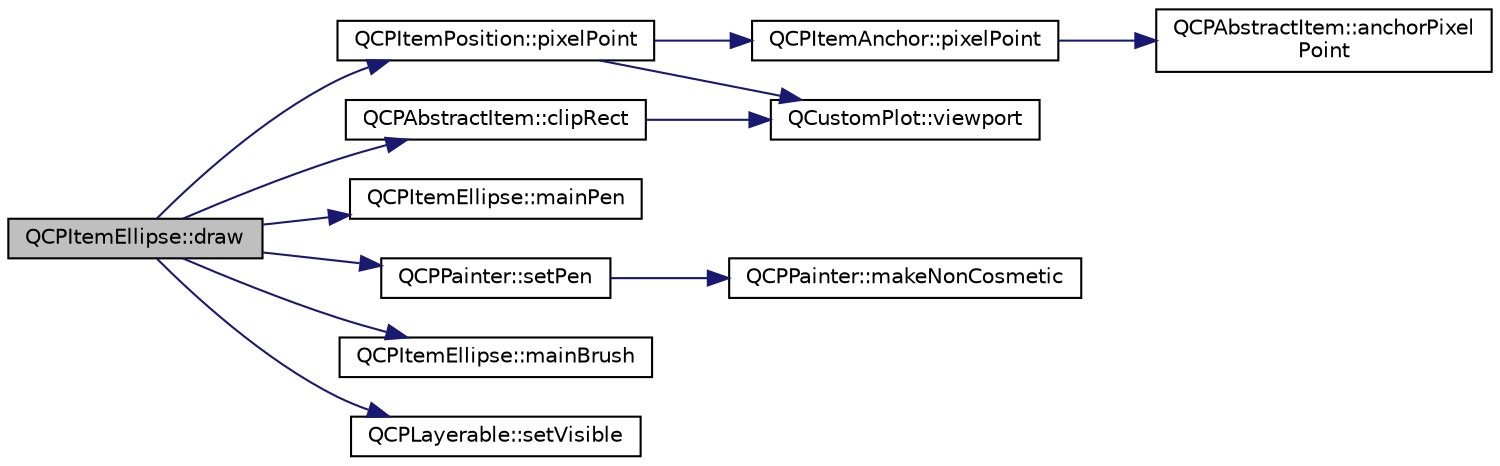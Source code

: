 digraph "QCPItemEllipse::draw"
{
  edge [fontname="Helvetica",fontsize="10",labelfontname="Helvetica",labelfontsize="10"];
  node [fontname="Helvetica",fontsize="10",shape=record];
  rankdir="LR";
  Node24 [label="QCPItemEllipse::draw",height=0.2,width=0.4,color="black", fillcolor="grey75", style="filled", fontcolor="black"];
  Node24 -> Node25 [color="midnightblue",fontsize="10",style="solid",fontname="Helvetica"];
  Node25 [label="QCPItemPosition::pixelPoint",height=0.2,width=0.4,color="black", fillcolor="white", style="filled",URL="$class_q_c_p_item_position.html#a6cad070c22801295231f5bd6045afe70"];
  Node25 -> Node26 [color="midnightblue",fontsize="10",style="solid",fontname="Helvetica"];
  Node26 [label="QCPItemAnchor::pixelPoint",height=0.2,width=0.4,color="black", fillcolor="white", style="filled",URL="$class_q_c_p_item_anchor.html#ae1a21d9471d1d788624cad297e1b8d6f"];
  Node26 -> Node27 [color="midnightblue",fontsize="10",style="solid",fontname="Helvetica"];
  Node27 [label="QCPAbstractItem::anchorPixel\lPoint",height=0.2,width=0.4,color="black", fillcolor="white", style="filled",URL="$class_q_c_p_abstract_item.html#a5681c190803e899bac9a240753fdba00"];
  Node25 -> Node28 [color="midnightblue",fontsize="10",style="solid",fontname="Helvetica"];
  Node28 [label="QCustomPlot::viewport",height=0.2,width=0.4,color="black", fillcolor="white", style="filled",URL="$class_q_custom_plot.html#a19842409b18f556b256d05e97fffc670"];
  Node24 -> Node29 [color="midnightblue",fontsize="10",style="solid",fontname="Helvetica"];
  Node29 [label="QCPAbstractItem::clipRect",height=0.2,width=0.4,color="black", fillcolor="white", style="filled",URL="$class_q_c_p_abstract_item.html#a550ecff39195d9ff3d5cf239eb802ea7"];
  Node29 -> Node28 [color="midnightblue",fontsize="10",style="solid",fontname="Helvetica"];
  Node24 -> Node30 [color="midnightblue",fontsize="10",style="solid",fontname="Helvetica"];
  Node30 [label="QCPItemEllipse::mainPen",height=0.2,width=0.4,color="black", fillcolor="white", style="filled",URL="$class_q_c_p_item_ellipse.html#a9c11717026dfd685c83a9650666b7181"];
  Node24 -> Node31 [color="midnightblue",fontsize="10",style="solid",fontname="Helvetica"];
  Node31 [label="QCPPainter::setPen",height=0.2,width=0.4,color="black", fillcolor="white", style="filled",URL="$class_q_c_p_painter.html#af9c7a4cd1791403901f8c5b82a150195"];
  Node31 -> Node32 [color="midnightblue",fontsize="10",style="solid",fontname="Helvetica"];
  Node32 [label="QCPPainter::makeNonCosmetic",height=0.2,width=0.4,color="black", fillcolor="white", style="filled",URL="$class_q_c_p_painter.html#a7e63fbcf47e35c6f2ecd11b8fef7c7d8"];
  Node24 -> Node33 [color="midnightblue",fontsize="10",style="solid",fontname="Helvetica"];
  Node33 [label="QCPItemEllipse::mainBrush",height=0.2,width=0.4,color="black", fillcolor="white", style="filled",URL="$class_q_c_p_item_ellipse.html#a6218bdf5e703f609b934b0bf9c8d0971"];
  Node24 -> Node34 [color="midnightblue",fontsize="10",style="solid",fontname="Helvetica"];
  Node34 [label="QCPLayerable::setVisible",height=0.2,width=0.4,color="black", fillcolor="white", style="filled",URL="$class_q_c_p_layerable.html#a3bed99ddc396b48ce3ebfdc0418744f8"];
}
